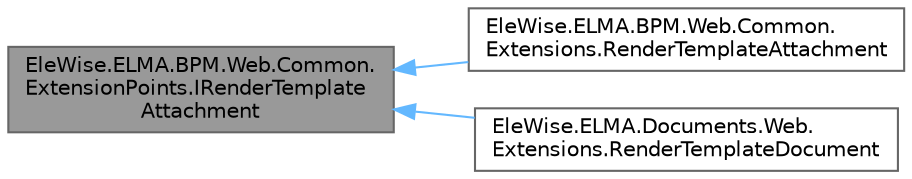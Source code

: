 digraph "EleWise.ELMA.BPM.Web.Common.ExtensionPoints.IRenderTemplateAttachment"
{
 // LATEX_PDF_SIZE
  bgcolor="transparent";
  edge [fontname=Helvetica,fontsize=10,labelfontname=Helvetica,labelfontsize=10];
  node [fontname=Helvetica,fontsize=10,shape=box,height=0.2,width=0.4];
  rankdir="LR";
  Node1 [id="Node000001",label="EleWise.ELMA.BPM.Web.Common.\lExtensionPoints.IRenderTemplate\lAttachment",height=0.2,width=0.4,color="gray40", fillcolor="grey60", style="filled", fontcolor="black",tooltip="Точка расширения для рендера шаблона вложений"];
  Node1 -> Node2 [id="edge1_Node000001_Node000002",dir="back",color="steelblue1",style="solid",tooltip=" "];
  Node2 [id="Node000002",label="EleWise.ELMA.BPM.Web.Common.\lExtensions.RenderTemplateAttachment",height=0.2,width=0.4,color="gray40", fillcolor="white", style="filled",tooltip=" "];
  Node1 -> Node3 [id="edge2_Node000001_Node000003",dir="back",color="steelblue1",style="solid",tooltip=" "];
  Node3 [id="Node000003",label="EleWise.ELMA.Documents.Web.\lExtensions.RenderTemplateDocument",height=0.2,width=0.4,color="gray40", fillcolor="white", style="filled",tooltip=" "];
}
